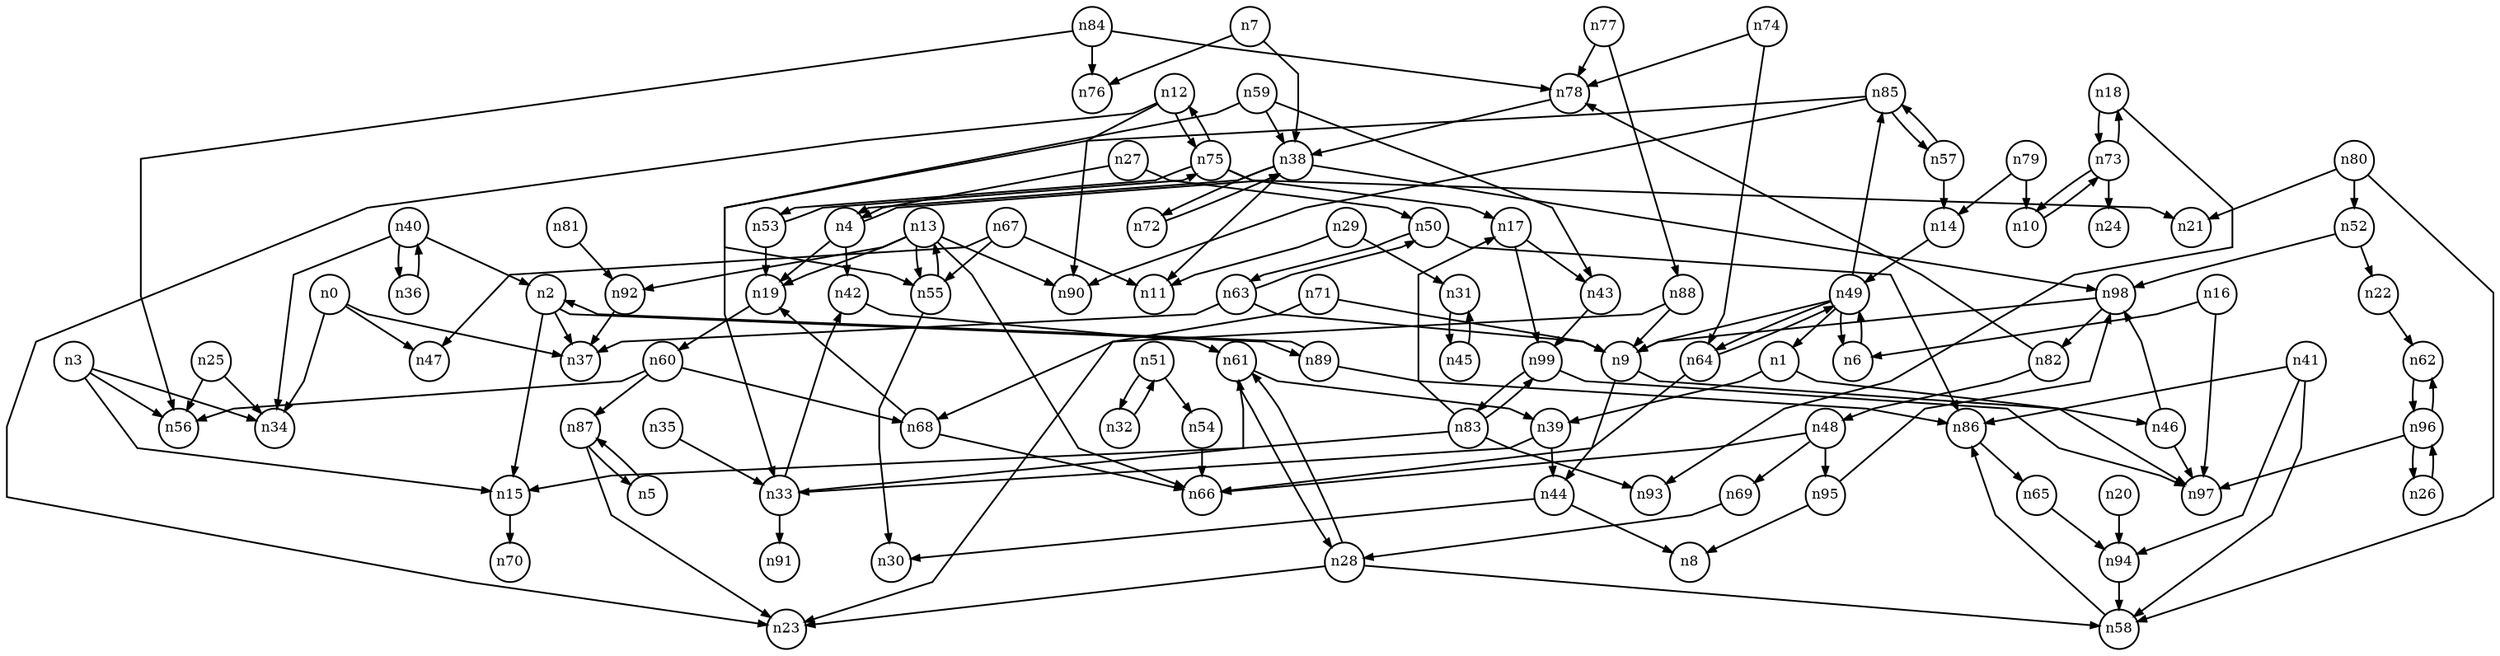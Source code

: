 digraph G{
splines=polyline;
ranksep=0.22;
nodesep=0.22;
nodesize=0.32;
fontsize=8
edge [arrowsize=0.5]
node [fontsize=8 shape=circle width=0.32 fixedsize=shape];

n0 -> n34
n0 -> n37
n0 -> n47
n39 -> n33
n39 -> n44
n1 -> n39
n1 -> n97
n15 -> n70
n2 -> n15
n2 -> n37
n2 -> n89
n89 -> n86
n89 -> n2
n3 -> n15
n3 -> n34
n3 -> n56
n19 -> n60
n4 -> n19
n4 -> n42
n4 -> n38
n42 -> n61
n87 -> n23
n87 -> n5
n5 -> n87
n38 -> n4
n38 -> n11
n38 -> n72
n38 -> n98
n7 -> n38
n7 -> n76
n44 -> n8
n44 -> n30
n9 -> n44
n9 -> n46
n12 -> n23
n12 -> n75
n12 -> n90
n75 -> n17
n75 -> n21
n75 -> n53
n75 -> n12
n13 -> n19
n13 -> n55
n13 -> n66
n13 -> n90
n13 -> n92
n55 -> n30
n55 -> n13
n92 -> n37
n6 -> n49
n16 -> n6
n16 -> n97
n43 -> n99
n17 -> n43
n17 -> n99
n73 -> n10
n73 -> n24
n73 -> n18
n18 -> n73
n18 -> n93
n94 -> n58
n20 -> n94
n62 -> n96
n22 -> n62
n25 -> n34
n25 -> n56
n27 -> n4
n27 -> n50
n50 -> n86
n50 -> n63
n28 -> n23
n28 -> n58
n28 -> n61
n58 -> n86
n29 -> n11
n29 -> n31
n31 -> n45
n33 -> n42
n33 -> n91
n33 -> n61
n35 -> n33
n40 -> n2
n40 -> n34
n40 -> n36
n36 -> n40
n72 -> n38
n98 -> n9
n98 -> n82
n41 -> n58
n41 -> n86
n41 -> n94
n86 -> n65
n45 -> n31
n46 -> n97
n46 -> n98
n48 -> n66
n48 -> n69
n48 -> n95
n69 -> n28
n95 -> n8
n95 -> n98
n49 -> n1
n49 -> n6
n49 -> n9
n49 -> n64
n49 -> n85
n64 -> n66
n64 -> n49
n85 -> n33
n85 -> n57
n85 -> n90
n32 -> n51
n51 -> n32
n51 -> n54
n54 -> n66
n52 -> n22
n52 -> n98
n53 -> n19
n53 -> n75
n14 -> n49
n57 -> n14
n57 -> n85
n59 -> n38
n59 -> n43
n59 -> n55
n60 -> n56
n60 -> n68
n60 -> n87
n68 -> n19
n68 -> n66
n61 -> n28
n61 -> n39
n63 -> n9
n63 -> n37
n63 -> n50
n65 -> n94
n67 -> n11
n67 -> n47
n67 -> n55
n71 -> n9
n71 -> n23
n10 -> n73
n74 -> n64
n74 -> n78
n78 -> n38
n77 -> n78
n77 -> n88
n88 -> n9
n88 -> n68
n79 -> n10
n79 -> n14
n80 -> n21
n80 -> n52
n80 -> n58
n81 -> n92
n82 -> n78
n82 -> n48
n83 -> n15
n83 -> n17
n83 -> n93
n83 -> n99
n84 -> n56
n84 -> n76
n84 -> n78
n26 -> n96
n96 -> n26
n96 -> n62
n96 -> n97
n99 -> n83
n99 -> n97
}
